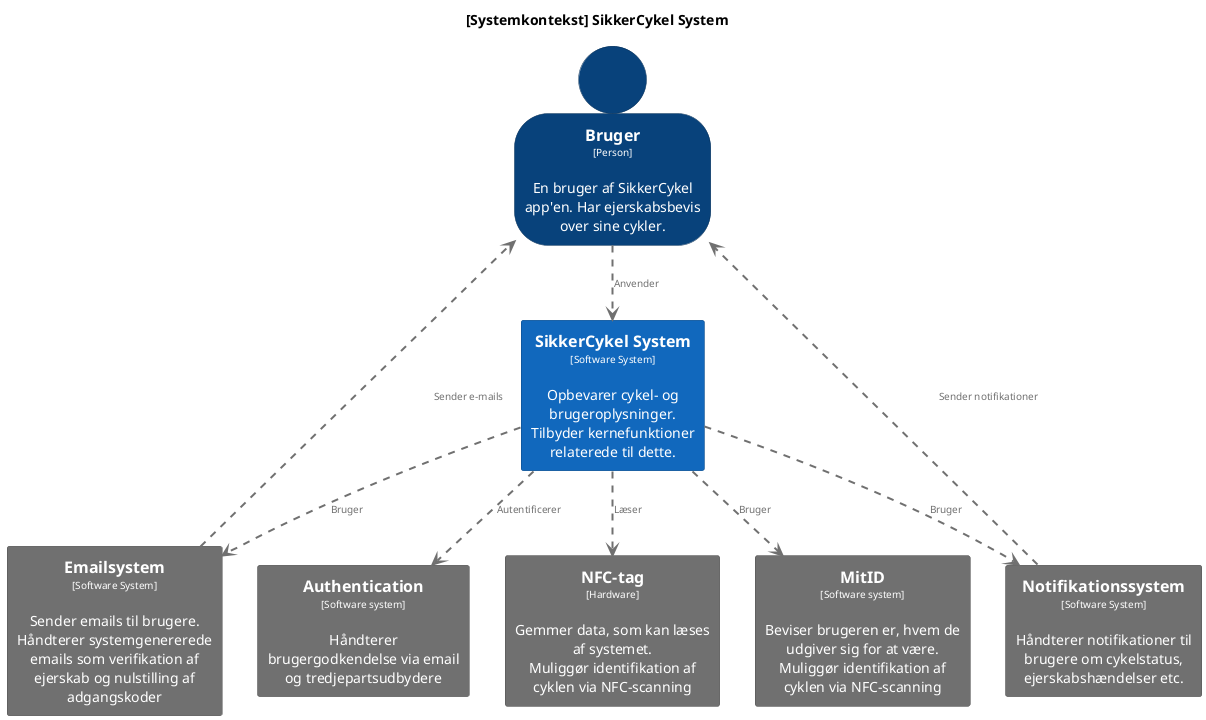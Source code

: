@startuml
set separator none
title [Systemkontekst] SikkerCykel System

top to bottom direction

skinparam {
  arrowFontSize 10
  defaultTextAlignment center
  wrapWidth 200
  maxMessageSize 100
}

hide stereotype

skinparam person<<SystemAdminstrator>> {
  BackgroundColor #lightgrey
  FontColor #black
  BorderColor #052e56
  shadowing false
}
skinparam person<<AnonymousUser>> {
  BackgroundColor #08427b
  FontColor #ffffff
  BorderColor #052e56
  shadowing false
}
skinparam rectangle<<ExternalSystem>> {
  BackgroundColor #1168bd
  FontColor #ffffff
  BorderColor #0b4884
  shadowing false
}
skinparam rectangle<<SikkerCykelSystem>> {
  BackgroundColor #1168bd
  FontColor #ffffff
  BorderColor #0b4884
  shadowing false
}
skinparam person<<User>> {
  BackgroundColor #08427b
  FontColor #ffffff
  BorderColor #052e56
  shadowing false
}
skinparam person<<PoliceOfficer>> {
  BackgroundColor #08427b
  FontColor #ffffff
  BorderColor #052e56
  shadowing false
}
skinparam person<<BicycleImporter>> {
  BackgroundColor #08427b
  FontColor #ffffff
  BorderColor #052e56
  shadowing false
}
skinparam person<<BicycleDealer>> {
  BackgroundColor #08427b
  FontColor #ffffff
  BorderColor #052e56
  shadowing false
}

' Grå bokse til Emailsystem, Firebase, Google Login og NFC-chip
skinparam rectangle<<GrayBox>> {
  BackgroundColor #707070
  FontColor #ffffff
  BorderColor #505050
  shadowing false
}

person "==Bruger\n<size:10>[Person]</size>\n\nEn bruger af SikkerCykel app'en. Har ejerskabsbevis over sine cykler." <<User>> as Bruger
' person "==Anonym Bruger\n<size:10>[Person]</size>\n\nEn bruger uden login. \nKan scanne NFC-tags for cykelstatus" <<AnonymousUser>> as AnonymBruger
' person "==Politibetjent\n<size:10>[Person]</size>\n\nPolitiet tjekker status for stjålne cykler." <<PoliceOfficer>> as PolitiBetjent
' person "==Cykel importør\n<size:10>[Person]</size>\n\nCykelimportører registrerer sig som førstegangs ejer af cykler i systemet. Indtaster de oprindelige oplysninger for cykler." <<BicycleImporter>> as Cykelimportoer
' person "==Cykelforhandler\n<size:10>[Person]</size>\n\nCykelforhandlere modtager og videregiver ejerskab af cykler." <<BicycleDealer>> as CykelForhandler
' person "==System adminstrator\n<size:10>[Person]</size>\n\nEn forhøjet bruger af SikkerCykel app'en.\nAdministrerer fejlrapportering" <<SystemAdminstrator>> as SystemAdminstrator

rectangle "==SikkerCykel System\n<size:10>[Software System]</size>\n\nOpbevarer cykel- og brugeroplysninger.\nTilbyder kernefunktioner relaterede til dette." <<SikkerCykelSystem>> as SikkerCykelSystem
rectangle "==Emailsystem\n<size:10>[Software System]</size>\n\nSender emails til brugere.\nHåndterer systemgenererede emails som verifikation af ejerskab og nulstilling af adgangskoder" <<GrayBox>> as Email
rectangle "==Notifikationssystem\n<size:10>[Software System]</size>\n\nHåndterer notifikationer til brugere om cykelstatus, ejerskabshændelser etc." <<GrayBox>> as Notifikation
rectangle "==Authentication\n<size:10>[Software system]</size>\n\nHåndterer brugergodkendelse via email og tredjepartsudbydere" <<GrayBox>> as Authentication
rectangle "==NFC-tag\n<size:10>[Hardware]</size>\n\nGemmer data, som kan læses af systemet.\nMuliggør identifikation af cyklen via NFC-scanning" <<GrayBox>> as NFCchipindlejretiKlistermaerke
rectangle "==MitID\n<size:10>[Software system]</size>\n\nBeviser brugeren er, hvem de udgiver sig for at være.\nMuliggør identifikation af cyklen via NFC-scanning" <<GrayBox>> as MitID

SikkerCykelSystem .[#707070,thickness=2].> Authentication : "<color:#707070>Autentificerer"

Bruger .[#707070,thickness=2].> SikkerCykelSystem : "<color:#707070>Anvender"

' AnonymBruger .[#707070,thickness=2].> SikkerCykelSystem : "<color:#707070>Anvender"
' PolitiBetjent .[#707070,thickness=2].> SikkerCykelSystem : "<color:#707070>Anvender"
' CykelForhandler .[#707070,thickness=2].> SikkerCykelSystem : "<color:#707070>Anvender"
' Cykelimportoer .[#707070,thickness=2].> SikkerCykelSystem : "<color:#707070>Anvender"
' SystemAdminstrator .[#707070,thickness=2].> SikkerCykelSystem : "<color:#707070>Administrerer"
SikkerCykelSystem .[#707070,thickness=2].> Email : "<color:#707070>Bruger"
SikkerCykelSystem .[#707070,thickness=2].> Notifikation : "<color:#707070>Bruger"
SikkerCykelSystem .[#707070,thickness=2].> NFCchipindlejretiKlistermaerke : "<color:#707070>Læser"
SikkerCykelSystem .[#707070,thickness=2].> MitID : "<color:#707070>Bruger"
Email .[#707070,thickness=2].> Bruger: "<color:#707070>Sender e-mails"
Notifikation .[#707070,thickness=2].> Bruger: "<color:#707070>Sender notifikationer"


@enduml
